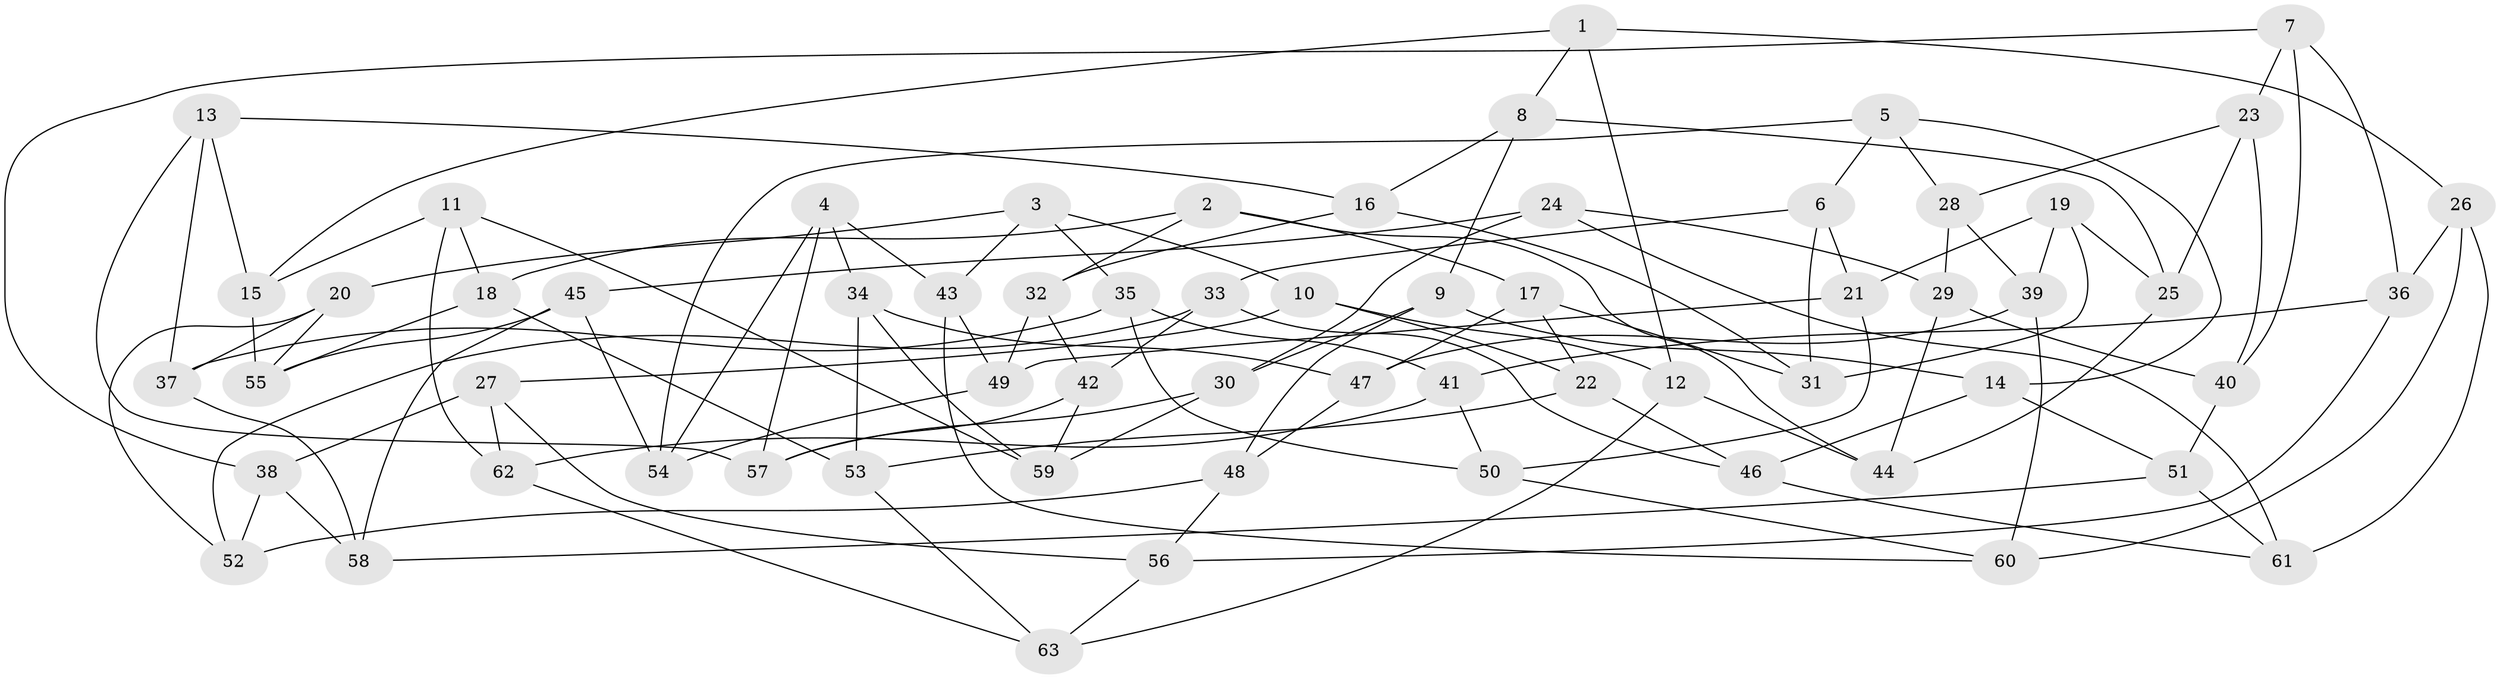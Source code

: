 // Generated by graph-tools (version 1.1) at 2025/03/03/09/25 03:03:03]
// undirected, 63 vertices, 126 edges
graph export_dot {
graph [start="1"]
  node [color=gray90,style=filled];
  1;
  2;
  3;
  4;
  5;
  6;
  7;
  8;
  9;
  10;
  11;
  12;
  13;
  14;
  15;
  16;
  17;
  18;
  19;
  20;
  21;
  22;
  23;
  24;
  25;
  26;
  27;
  28;
  29;
  30;
  31;
  32;
  33;
  34;
  35;
  36;
  37;
  38;
  39;
  40;
  41;
  42;
  43;
  44;
  45;
  46;
  47;
  48;
  49;
  50;
  51;
  52;
  53;
  54;
  55;
  56;
  57;
  58;
  59;
  60;
  61;
  62;
  63;
  1 -- 8;
  1 -- 12;
  1 -- 15;
  1 -- 26;
  2 -- 17;
  2 -- 18;
  2 -- 32;
  2 -- 44;
  3 -- 20;
  3 -- 35;
  3 -- 10;
  3 -- 43;
  4 -- 43;
  4 -- 34;
  4 -- 57;
  4 -- 54;
  5 -- 54;
  5 -- 6;
  5 -- 14;
  5 -- 28;
  6 -- 33;
  6 -- 31;
  6 -- 21;
  7 -- 36;
  7 -- 40;
  7 -- 23;
  7 -- 38;
  8 -- 16;
  8 -- 9;
  8 -- 25;
  9 -- 30;
  9 -- 14;
  9 -- 48;
  10 -- 12;
  10 -- 22;
  10 -- 27;
  11 -- 59;
  11 -- 62;
  11 -- 18;
  11 -- 15;
  12 -- 63;
  12 -- 44;
  13 -- 57;
  13 -- 15;
  13 -- 37;
  13 -- 16;
  14 -- 46;
  14 -- 51;
  15 -- 55;
  16 -- 31;
  16 -- 32;
  17 -- 31;
  17 -- 22;
  17 -- 47;
  18 -- 55;
  18 -- 53;
  19 -- 25;
  19 -- 39;
  19 -- 21;
  19 -- 31;
  20 -- 52;
  20 -- 37;
  20 -- 55;
  21 -- 50;
  21 -- 49;
  22 -- 53;
  22 -- 46;
  23 -- 28;
  23 -- 40;
  23 -- 25;
  24 -- 30;
  24 -- 45;
  24 -- 29;
  24 -- 61;
  25 -- 44;
  26 -- 60;
  26 -- 61;
  26 -- 36;
  27 -- 56;
  27 -- 38;
  27 -- 62;
  28 -- 39;
  28 -- 29;
  29 -- 40;
  29 -- 44;
  30 -- 59;
  30 -- 57;
  32 -- 42;
  32 -- 49;
  33 -- 42;
  33 -- 52;
  33 -- 46;
  34 -- 47;
  34 -- 59;
  34 -- 53;
  35 -- 50;
  35 -- 41;
  35 -- 37;
  36 -- 56;
  36 -- 41;
  37 -- 58;
  38 -- 58;
  38 -- 52;
  39 -- 60;
  39 -- 47;
  40 -- 51;
  41 -- 50;
  41 -- 62;
  42 -- 57;
  42 -- 59;
  43 -- 60;
  43 -- 49;
  45 -- 58;
  45 -- 54;
  45 -- 55;
  46 -- 61;
  47 -- 48;
  48 -- 52;
  48 -- 56;
  49 -- 54;
  50 -- 60;
  51 -- 61;
  51 -- 58;
  53 -- 63;
  56 -- 63;
  62 -- 63;
}
